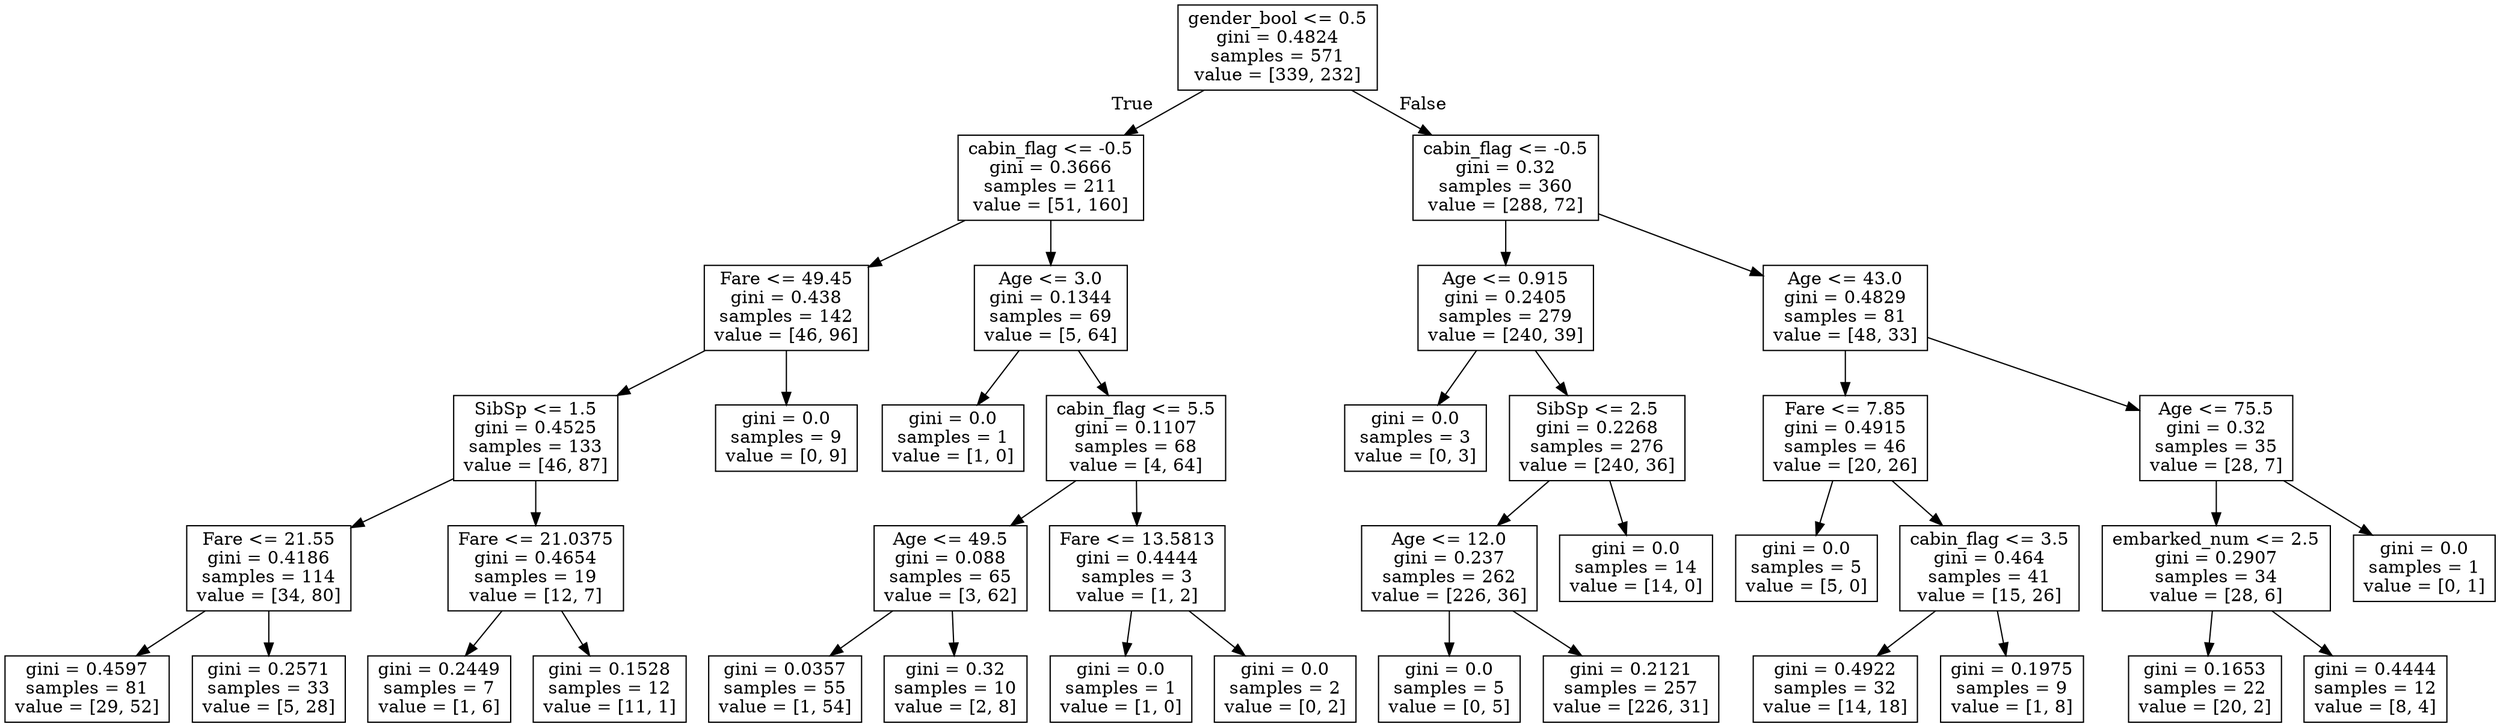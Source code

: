 digraph Tree {
node [shape=box] ;
0 [label="gender_bool <= 0.5\ngini = 0.4824\nsamples = 571\nvalue = [339, 232]"] ;
1 [label="cabin_flag <= -0.5\ngini = 0.3666\nsamples = 211\nvalue = [51, 160]"] ;
0 -> 1 [labeldistance=2.5, labelangle=45, headlabel="True"] ;
2 [label="Fare <= 49.45\ngini = 0.438\nsamples = 142\nvalue = [46, 96]"] ;
1 -> 2 ;
3 [label="SibSp <= 1.5\ngini = 0.4525\nsamples = 133\nvalue = [46, 87]"] ;
2 -> 3 ;
4 [label="Fare <= 21.55\ngini = 0.4186\nsamples = 114\nvalue = [34, 80]"] ;
3 -> 4 ;
5 [label="gini = 0.4597\nsamples = 81\nvalue = [29, 52]"] ;
4 -> 5 ;
6 [label="gini = 0.2571\nsamples = 33\nvalue = [5, 28]"] ;
4 -> 6 ;
7 [label="Fare <= 21.0375\ngini = 0.4654\nsamples = 19\nvalue = [12, 7]"] ;
3 -> 7 ;
8 [label="gini = 0.2449\nsamples = 7\nvalue = [1, 6]"] ;
7 -> 8 ;
9 [label="gini = 0.1528\nsamples = 12\nvalue = [11, 1]"] ;
7 -> 9 ;
10 [label="gini = 0.0\nsamples = 9\nvalue = [0, 9]"] ;
2 -> 10 ;
11 [label="Age <= 3.0\ngini = 0.1344\nsamples = 69\nvalue = [5, 64]"] ;
1 -> 11 ;
12 [label="gini = 0.0\nsamples = 1\nvalue = [1, 0]"] ;
11 -> 12 ;
13 [label="cabin_flag <= 5.5\ngini = 0.1107\nsamples = 68\nvalue = [4, 64]"] ;
11 -> 13 ;
14 [label="Age <= 49.5\ngini = 0.088\nsamples = 65\nvalue = [3, 62]"] ;
13 -> 14 ;
15 [label="gini = 0.0357\nsamples = 55\nvalue = [1, 54]"] ;
14 -> 15 ;
16 [label="gini = 0.32\nsamples = 10\nvalue = [2, 8]"] ;
14 -> 16 ;
17 [label="Fare <= 13.5813\ngini = 0.4444\nsamples = 3\nvalue = [1, 2]"] ;
13 -> 17 ;
18 [label="gini = 0.0\nsamples = 1\nvalue = [1, 0]"] ;
17 -> 18 ;
19 [label="gini = 0.0\nsamples = 2\nvalue = [0, 2]"] ;
17 -> 19 ;
20 [label="cabin_flag <= -0.5\ngini = 0.32\nsamples = 360\nvalue = [288, 72]"] ;
0 -> 20 [labeldistance=2.5, labelangle=-45, headlabel="False"] ;
21 [label="Age <= 0.915\ngini = 0.2405\nsamples = 279\nvalue = [240, 39]"] ;
20 -> 21 ;
22 [label="gini = 0.0\nsamples = 3\nvalue = [0, 3]"] ;
21 -> 22 ;
23 [label="SibSp <= 2.5\ngini = 0.2268\nsamples = 276\nvalue = [240, 36]"] ;
21 -> 23 ;
24 [label="Age <= 12.0\ngini = 0.237\nsamples = 262\nvalue = [226, 36]"] ;
23 -> 24 ;
25 [label="gini = 0.0\nsamples = 5\nvalue = [0, 5]"] ;
24 -> 25 ;
26 [label="gini = 0.2121\nsamples = 257\nvalue = [226, 31]"] ;
24 -> 26 ;
27 [label="gini = 0.0\nsamples = 14\nvalue = [14, 0]"] ;
23 -> 27 ;
28 [label="Age <= 43.0\ngini = 0.4829\nsamples = 81\nvalue = [48, 33]"] ;
20 -> 28 ;
29 [label="Fare <= 7.85\ngini = 0.4915\nsamples = 46\nvalue = [20, 26]"] ;
28 -> 29 ;
30 [label="gini = 0.0\nsamples = 5\nvalue = [5, 0]"] ;
29 -> 30 ;
31 [label="cabin_flag <= 3.5\ngini = 0.464\nsamples = 41\nvalue = [15, 26]"] ;
29 -> 31 ;
32 [label="gini = 0.4922\nsamples = 32\nvalue = [14, 18]"] ;
31 -> 32 ;
33 [label="gini = 0.1975\nsamples = 9\nvalue = [1, 8]"] ;
31 -> 33 ;
34 [label="Age <= 75.5\ngini = 0.32\nsamples = 35\nvalue = [28, 7]"] ;
28 -> 34 ;
35 [label="embarked_num <= 2.5\ngini = 0.2907\nsamples = 34\nvalue = [28, 6]"] ;
34 -> 35 ;
36 [label="gini = 0.1653\nsamples = 22\nvalue = [20, 2]"] ;
35 -> 36 ;
37 [label="gini = 0.4444\nsamples = 12\nvalue = [8, 4]"] ;
35 -> 37 ;
38 [label="gini = 0.0\nsamples = 1\nvalue = [0, 1]"] ;
34 -> 38 ;
}